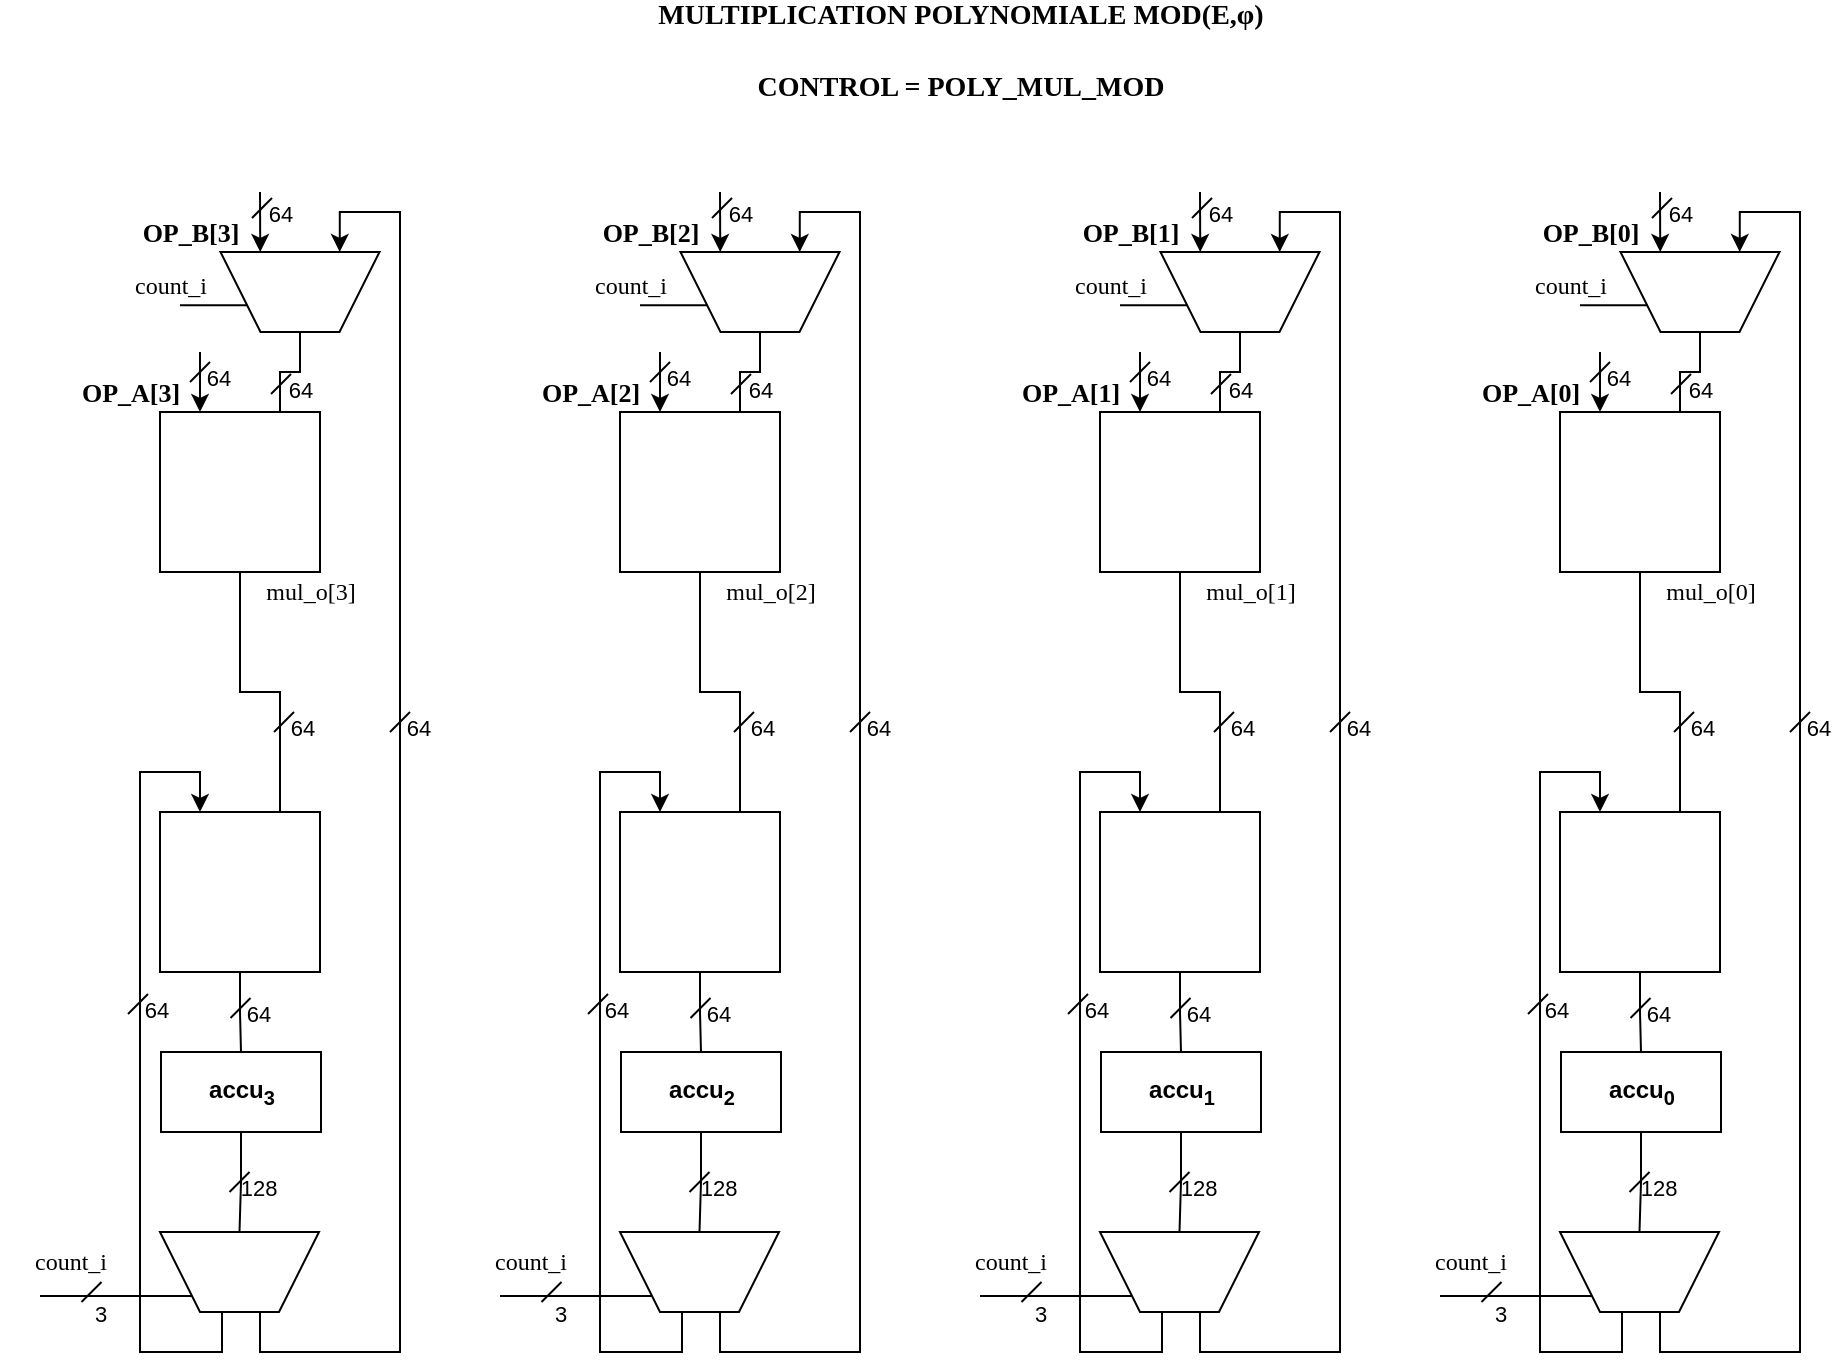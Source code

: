<mxfile version="14.4.9" type="device"><diagram id="9j_qlItUGSE0nHKVyaKe" name="Page-1"><mxGraphModel dx="1422" dy="791" grid="1" gridSize="10" guides="1" tooltips="1" connect="1" arrows="1" fold="1" page="1" pageScale="1" pageWidth="1654" pageHeight="2336" math="0" shadow="0"><root><mxCell id="0"/><mxCell id="1" parent="0"/><mxCell id="uIa2Pcxz0M4N0y1SrTGL-1" style="edgeStyle=orthogonalEdgeStyle;rounded=0;orthogonalLoop=1;jettySize=auto;html=1;exitX=0.5;exitY=1;exitDx=0;exitDy=0;entryX=0.75;entryY=0;entryDx=0;entryDy=0;endArrow=none;endFill=0;startArrow=none;startFill=0;" edge="1" parent="1" source="uIa2Pcxz0M4N0y1SrTGL-3" target="uIa2Pcxz0M4N0y1SrTGL-9"><mxGeometry relative="1" as="geometry"/></mxCell><mxCell id="uIa2Pcxz0M4N0y1SrTGL-2" style="edgeStyle=orthogonalEdgeStyle;rounded=0;orthogonalLoop=1;jettySize=auto;html=1;exitX=0.25;exitY=0;exitDx=0;exitDy=0;endArrow=none;endFill=0;startArrow=classic;startFill=1;" edge="1" parent="1" source="uIa2Pcxz0M4N0y1SrTGL-3"><mxGeometry relative="1" as="geometry"><mxPoint x="630" y="460" as="targetPoint"/></mxGeometry></mxCell><mxCell id="uIa2Pcxz0M4N0y1SrTGL-3" value="" style="rounded=0;whiteSpace=wrap;html=1;" vertex="1" parent="1"><mxGeometry x="610" y="490" width="80" height="80" as="geometry"/></mxCell><mxCell id="uIa2Pcxz0M4N0y1SrTGL-4" value="&lt;font style=&quot;font-size: 13px&quot;&gt;&lt;b&gt;&lt;font style=&quot;font-size: 13px&quot; face=&quot;Lucida Console&quot;&gt;OP_B[3]&lt;/font&gt;&lt;/b&gt;&lt;/font&gt;" style="text;html=1;align=center;verticalAlign=middle;resizable=0;points=[];autosize=1;" vertex="1" parent="1"><mxGeometry x="590" y="390" width="70" height="20" as="geometry"/></mxCell><mxCell id="uIa2Pcxz0M4N0y1SrTGL-5" value="&lt;font style=&quot;font-size: 13px&quot;&gt;&lt;b&gt;&lt;font style=&quot;font-size: 13px&quot; face=&quot;Lucida Console&quot;&gt;OP_A[3]&lt;/font&gt;&lt;/b&gt;&lt;/font&gt;" style="text;html=1;align=center;verticalAlign=middle;resizable=0;points=[];autosize=1;" vertex="1" parent="1"><mxGeometry x="560" y="470" width="70" height="20" as="geometry"/></mxCell><mxCell id="uIa2Pcxz0M4N0y1SrTGL-6" value="&lt;font face=&quot;Lucida Console&quot;&gt;mul_o[3]&lt;/font&gt;" style="text;html=1;align=center;verticalAlign=middle;resizable=0;points=[];autosize=1;" vertex="1" parent="1"><mxGeometry x="649.75" y="570" width="70" height="20" as="geometry"/></mxCell><mxCell id="uIa2Pcxz0M4N0y1SrTGL-7" value="" style="shape=image;html=1;verticalAlign=top;verticalLabelPosition=bottom;labelBackgroundColor=#ffffff;imageAspect=0;aspect=fixed;image=https://cdn2.iconfinder.com/data/icons/font-awesome/1792/asterisk-128.png;strokeColor=#000000;" vertex="1" parent="1"><mxGeometry x="630" y="510" width="40" height="40" as="geometry"/></mxCell><mxCell id="uIa2Pcxz0M4N0y1SrTGL-8" style="edgeStyle=orthogonalEdgeStyle;rounded=0;orthogonalLoop=1;jettySize=auto;html=1;exitX=0.5;exitY=1;exitDx=0;exitDy=0;entryX=0.5;entryY=0;entryDx=0;entryDy=0;endArrow=none;endFill=0;" edge="1" parent="1" source="uIa2Pcxz0M4N0y1SrTGL-9" target="uIa2Pcxz0M4N0y1SrTGL-17"><mxGeometry relative="1" as="geometry"/></mxCell><mxCell id="uIa2Pcxz0M4N0y1SrTGL-9" value="" style="rounded=0;whiteSpace=wrap;html=1;" vertex="1" parent="1"><mxGeometry x="610" y="690" width="80" height="80" as="geometry"/></mxCell><mxCell id="uIa2Pcxz0M4N0y1SrTGL-10" value="" style="shape=image;html=1;verticalAlign=top;verticalLabelPosition=bottom;labelBackgroundColor=#ffffff;imageAspect=0;aspect=fixed;image=https://cdn4.iconfinder.com/data/icons/wirecons-free-vector-icons/32/add-128.png;strokeColor=#000000;" vertex="1" parent="1"><mxGeometry x="630.5" y="710" width="40" height="40" as="geometry"/></mxCell><mxCell id="uIa2Pcxz0M4N0y1SrTGL-11" style="edgeStyle=orthogonalEdgeStyle;rounded=0;orthogonalLoop=1;jettySize=auto;html=1;exitX=0.5;exitY=1;exitDx=0;exitDy=0;entryX=0.75;entryY=0;entryDx=0;entryDy=0;endArrow=none;endFill=0;startArrow=none;startFill=0;" edge="1" parent="1" source="uIa2Pcxz0M4N0y1SrTGL-15" target="uIa2Pcxz0M4N0y1SrTGL-3"><mxGeometry relative="1" as="geometry"/></mxCell><mxCell id="uIa2Pcxz0M4N0y1SrTGL-12" style="edgeStyle=orthogonalEdgeStyle;rounded=0;orthogonalLoop=1;jettySize=auto;html=1;exitX=0.25;exitY=0;exitDx=0;exitDy=0;endArrow=none;endFill=0;startArrow=classic;startFill=1;" edge="1" parent="1" source="uIa2Pcxz0M4N0y1SrTGL-15"><mxGeometry relative="1" as="geometry"><mxPoint x="660" y="380" as="targetPoint"/></mxGeometry></mxCell><mxCell id="uIa2Pcxz0M4N0y1SrTGL-13" style="edgeStyle=orthogonalEdgeStyle;rounded=0;orthogonalLoop=1;jettySize=auto;html=1;exitX=0.75;exitY=0;exitDx=0;exitDy=0;entryX=0.629;entryY=0;entryDx=0;entryDy=0;entryPerimeter=0;startArrow=classic;startFill=1;endArrow=none;endFill=0;" edge="1" parent="1" source="uIa2Pcxz0M4N0y1SrTGL-15" target="uIa2Pcxz0M4N0y1SrTGL-20"><mxGeometry relative="1" as="geometry"><Array as="points"><mxPoint x="700" y="390"/><mxPoint x="730" y="390"/><mxPoint x="730" y="960"/><mxPoint x="660" y="960"/></Array></mxGeometry></mxCell><mxCell id="uIa2Pcxz0M4N0y1SrTGL-14" style="edgeStyle=orthogonalEdgeStyle;rounded=0;orthogonalLoop=1;jettySize=auto;html=1;exitX=0;exitY=0.75;exitDx=0;exitDy=0;endArrow=none;endFill=0;" edge="1" parent="1" source="uIa2Pcxz0M4N0y1SrTGL-15"><mxGeometry relative="1" as="geometry"><mxPoint x="620" y="437" as="targetPoint"/></mxGeometry></mxCell><mxCell id="uIa2Pcxz0M4N0y1SrTGL-15" value="" style="shape=trapezoid;perimeter=trapezoidPerimeter;whiteSpace=wrap;html=1;fixedSize=1;flipV=1;flipH=0;" vertex="1" parent="1"><mxGeometry x="640.25" y="410" width="79.5" height="40" as="geometry"/></mxCell><mxCell id="uIa2Pcxz0M4N0y1SrTGL-16" style="edgeStyle=orthogonalEdgeStyle;rounded=0;orthogonalLoop=1;jettySize=auto;html=1;exitX=0.5;exitY=1;exitDx=0;exitDy=0;entryX=0.5;entryY=0;entryDx=0;entryDy=0;endArrow=none;endFill=0;" edge="1" parent="1" source="uIa2Pcxz0M4N0y1SrTGL-17" target="uIa2Pcxz0M4N0y1SrTGL-20"><mxGeometry relative="1" as="geometry"/></mxCell><mxCell id="uIa2Pcxz0M4N0y1SrTGL-17" value="&lt;b&gt;accu&lt;sub&gt;3&lt;/sub&gt;&lt;/b&gt;" style="rounded=0;whiteSpace=wrap;html=1;" vertex="1" parent="1"><mxGeometry x="610.5" y="810" width="80" height="40" as="geometry"/></mxCell><mxCell id="uIa2Pcxz0M4N0y1SrTGL-18" style="edgeStyle=orthogonalEdgeStyle;rounded=0;orthogonalLoop=1;jettySize=auto;html=1;exitX=0.39;exitY=0;exitDx=0;exitDy=0;entryX=0.25;entryY=0;entryDx=0;entryDy=0;exitPerimeter=0;" edge="1" parent="1" source="uIa2Pcxz0M4N0y1SrTGL-20" target="uIa2Pcxz0M4N0y1SrTGL-9"><mxGeometry relative="1" as="geometry"><Array as="points"><mxPoint x="641" y="960"/><mxPoint x="600" y="960"/><mxPoint x="600" y="670"/><mxPoint x="630" y="670"/></Array></mxGeometry></mxCell><mxCell id="uIa2Pcxz0M4N0y1SrTGL-19" style="edgeStyle=orthogonalEdgeStyle;rounded=0;orthogonalLoop=1;jettySize=auto;html=1;exitX=0;exitY=1;exitDx=0;exitDy=0;endArrow=none;endFill=0;" edge="1" parent="1" source="uIa2Pcxz0M4N0y1SrTGL-20"><mxGeometry relative="1" as="geometry"><mxPoint x="550" y="932" as="targetPoint"/></mxGeometry></mxCell><mxCell id="uIa2Pcxz0M4N0y1SrTGL-20" value="" style="shape=trapezoid;perimeter=trapezoidPerimeter;whiteSpace=wrap;html=1;fixedSize=1;flipV=1;flipH=0;" vertex="1" parent="1"><mxGeometry x="610" y="900" width="79.5" height="40" as="geometry"/></mxCell><mxCell id="uIa2Pcxz0M4N0y1SrTGL-21" value="&lt;font face=&quot;Lucida Console&quot;&gt;count_i&lt;/font&gt;" style="text;html=1;align=center;verticalAlign=middle;resizable=0;points=[];autosize=1;" vertex="1" parent="1"><mxGeometry x="579.75" y="417" width="70" height="20" as="geometry"/></mxCell><mxCell id="uIa2Pcxz0M4N0y1SrTGL-22" value="&lt;font face=&quot;Lucida Console&quot;&gt;count_i&lt;/font&gt;" style="text;html=1;align=center;verticalAlign=middle;resizable=0;points=[];autosize=1;" vertex="1" parent="1"><mxGeometry x="530" y="905" width="70" height="20" as="geometry"/></mxCell><mxCell id="uIa2Pcxz0M4N0y1SrTGL-23" value="&lt;div&gt;64&lt;/div&gt;" style="endArrow=none;html=1;labelBackgroundColor=none;labelPosition=center;verticalLabelPosition=bottom;align=center;verticalAlign=bottom;" edge="1" parent="1"><mxGeometry x="-0.3" y="-15" width="50" height="50" relative="1" as="geometry"><mxPoint x="656" y="393" as="sourcePoint"/><mxPoint x="666" y="383" as="targetPoint"/><mxPoint as="offset"/></mxGeometry></mxCell><mxCell id="uIa2Pcxz0M4N0y1SrTGL-24" value="&lt;div&gt;64&lt;/div&gt;" style="endArrow=none;html=1;labelBackgroundColor=none;labelPosition=center;verticalLabelPosition=bottom;align=center;verticalAlign=bottom;" edge="1" parent="1"><mxGeometry x="-0.3" y="-15" width="50" height="50" relative="1" as="geometry"><mxPoint x="625" y="475" as="sourcePoint"/><mxPoint x="635" y="465" as="targetPoint"/><mxPoint as="offset"/></mxGeometry></mxCell><mxCell id="uIa2Pcxz0M4N0y1SrTGL-25" value="64" style="endArrow=none;html=1;labelBackgroundColor=none;labelPosition=center;verticalLabelPosition=bottom;align=center;verticalAlign=bottom;" edge="1" parent="1"><mxGeometry x="-0.3" y="-15" width="50" height="50" relative="1" as="geometry"><mxPoint x="667" y="650" as="sourcePoint"/><mxPoint x="677" y="640" as="targetPoint"/><mxPoint as="offset"/></mxGeometry></mxCell><mxCell id="uIa2Pcxz0M4N0y1SrTGL-26" value="64" style="endArrow=none;html=1;labelBackgroundColor=none;labelPosition=center;verticalLabelPosition=bottom;align=center;verticalAlign=bottom;" edge="1" parent="1"><mxGeometry x="-0.3" y="-15" width="50" height="50" relative="1" as="geometry"><mxPoint x="594" y="791" as="sourcePoint"/><mxPoint x="604" y="781" as="targetPoint"/><mxPoint as="offset"/></mxGeometry></mxCell><mxCell id="uIa2Pcxz0M4N0y1SrTGL-27" value="64" style="endArrow=none;html=1;labelBackgroundColor=none;labelPosition=center;verticalLabelPosition=bottom;align=center;verticalAlign=bottom;" edge="1" parent="1"><mxGeometry x="-0.3" y="-15" width="50" height="50" relative="1" as="geometry"><mxPoint x="645.25" y="793" as="sourcePoint"/><mxPoint x="655.25" y="783" as="targetPoint"/><mxPoint as="offset"/></mxGeometry></mxCell><mxCell id="uIa2Pcxz0M4N0y1SrTGL-28" value="64" style="endArrow=none;html=1;labelBackgroundColor=none;labelPosition=center;verticalLabelPosition=bottom;align=center;verticalAlign=bottom;" edge="1" parent="1"><mxGeometry x="-0.3" y="-15" width="50" height="50" relative="1" as="geometry"><mxPoint x="725" y="650" as="sourcePoint"/><mxPoint x="735" y="640" as="targetPoint"/><mxPoint as="offset"/></mxGeometry></mxCell><mxCell id="uIa2Pcxz0M4N0y1SrTGL-29" value="64" style="endArrow=none;html=1;labelBackgroundColor=none;labelPosition=center;verticalLabelPosition=bottom;align=center;verticalAlign=bottom;" edge="1" parent="1"><mxGeometry x="-0.3" y="-15" width="50" height="50" relative="1" as="geometry"><mxPoint x="665.5" y="481" as="sourcePoint"/><mxPoint x="675.5" y="471" as="targetPoint"/><mxPoint as="offset"/></mxGeometry></mxCell><mxCell id="uIa2Pcxz0M4N0y1SrTGL-30" value="128" style="endArrow=none;html=1;labelBackgroundColor=none;labelPosition=center;verticalLabelPosition=bottom;align=center;verticalAlign=bottom;" edge="1" parent="1"><mxGeometry x="-0.3" y="-15" width="50" height="50" relative="1" as="geometry"><mxPoint x="644.75" y="880" as="sourcePoint"/><mxPoint x="654.75" y="870" as="targetPoint"/><mxPoint as="offset"/></mxGeometry></mxCell><mxCell id="uIa2Pcxz0M4N0y1SrTGL-31" value="3" style="endArrow=none;html=1;labelBackgroundColor=none;labelPosition=center;verticalLabelPosition=bottom;align=center;verticalAlign=bottom;" edge="1" parent="1"><mxGeometry x="-1" y="-18" width="50" height="50" relative="1" as="geometry"><mxPoint x="570.75" y="935" as="sourcePoint"/><mxPoint x="580.75" y="925" as="targetPoint"/><mxPoint x="-3" y="2" as="offset"/></mxGeometry></mxCell><mxCell id="uIa2Pcxz0M4N0y1SrTGL-32" style="edgeStyle=orthogonalEdgeStyle;rounded=0;orthogonalLoop=1;jettySize=auto;html=1;exitX=0.5;exitY=1;exitDx=0;exitDy=0;entryX=0.75;entryY=0;entryDx=0;entryDy=0;endArrow=none;endFill=0;startArrow=none;startFill=0;" edge="1" parent="1" source="uIa2Pcxz0M4N0y1SrTGL-34" target="uIa2Pcxz0M4N0y1SrTGL-40"><mxGeometry relative="1" as="geometry"/></mxCell><mxCell id="uIa2Pcxz0M4N0y1SrTGL-33" style="edgeStyle=orthogonalEdgeStyle;rounded=0;orthogonalLoop=1;jettySize=auto;html=1;exitX=0.25;exitY=0;exitDx=0;exitDy=0;endArrow=none;endFill=0;startArrow=classic;startFill=1;" edge="1" parent="1" source="uIa2Pcxz0M4N0y1SrTGL-34"><mxGeometry relative="1" as="geometry"><mxPoint x="860" y="460" as="targetPoint"/></mxGeometry></mxCell><mxCell id="uIa2Pcxz0M4N0y1SrTGL-34" value="" style="rounded=0;whiteSpace=wrap;html=1;" vertex="1" parent="1"><mxGeometry x="840" y="490" width="80" height="80" as="geometry"/></mxCell><mxCell id="uIa2Pcxz0M4N0y1SrTGL-35" value="&lt;font style=&quot;font-size: 13px&quot;&gt;&lt;b&gt;&lt;font style=&quot;font-size: 13px&quot; face=&quot;Lucida Console&quot;&gt;OP_B[2]&lt;/font&gt;&lt;/b&gt;&lt;/font&gt;" style="text;html=1;align=center;verticalAlign=middle;resizable=0;points=[];autosize=1;" vertex="1" parent="1"><mxGeometry x="820" y="390" width="70" height="20" as="geometry"/></mxCell><mxCell id="uIa2Pcxz0M4N0y1SrTGL-36" value="&lt;font style=&quot;font-size: 13px&quot;&gt;&lt;b&gt;&lt;font style=&quot;font-size: 13px&quot; face=&quot;Lucida Console&quot;&gt;OP_A[2]&lt;/font&gt;&lt;/b&gt;&lt;/font&gt;" style="text;html=1;align=center;verticalAlign=middle;resizable=0;points=[];autosize=1;" vertex="1" parent="1"><mxGeometry x="790" y="470" width="70" height="20" as="geometry"/></mxCell><mxCell id="uIa2Pcxz0M4N0y1SrTGL-37" value="&lt;font face=&quot;Lucida Console&quot;&gt;mul_o[2]&lt;/font&gt;" style="text;html=1;align=center;verticalAlign=middle;resizable=0;points=[];autosize=1;" vertex="1" parent="1"><mxGeometry x="879.75" y="570" width="70" height="20" as="geometry"/></mxCell><mxCell id="uIa2Pcxz0M4N0y1SrTGL-38" value="" style="shape=image;html=1;verticalAlign=top;verticalLabelPosition=bottom;labelBackgroundColor=#ffffff;imageAspect=0;aspect=fixed;image=https://cdn2.iconfinder.com/data/icons/font-awesome/1792/asterisk-128.png;strokeColor=#000000;" vertex="1" parent="1"><mxGeometry x="860" y="510" width="40" height="40" as="geometry"/></mxCell><mxCell id="uIa2Pcxz0M4N0y1SrTGL-39" style="edgeStyle=orthogonalEdgeStyle;rounded=0;orthogonalLoop=1;jettySize=auto;html=1;exitX=0.5;exitY=1;exitDx=0;exitDy=0;entryX=0.5;entryY=0;entryDx=0;entryDy=0;endArrow=none;endFill=0;" edge="1" parent="1" source="uIa2Pcxz0M4N0y1SrTGL-40" target="uIa2Pcxz0M4N0y1SrTGL-48"><mxGeometry relative="1" as="geometry"/></mxCell><mxCell id="uIa2Pcxz0M4N0y1SrTGL-40" value="" style="rounded=0;whiteSpace=wrap;html=1;" vertex="1" parent="1"><mxGeometry x="840" y="690" width="80" height="80" as="geometry"/></mxCell><mxCell id="uIa2Pcxz0M4N0y1SrTGL-41" value="" style="shape=image;html=1;verticalAlign=top;verticalLabelPosition=bottom;labelBackgroundColor=#ffffff;imageAspect=0;aspect=fixed;image=https://cdn4.iconfinder.com/data/icons/wirecons-free-vector-icons/32/add-128.png;strokeColor=#000000;" vertex="1" parent="1"><mxGeometry x="860.5" y="710" width="40" height="40" as="geometry"/></mxCell><mxCell id="uIa2Pcxz0M4N0y1SrTGL-42" style="edgeStyle=orthogonalEdgeStyle;rounded=0;orthogonalLoop=1;jettySize=auto;html=1;exitX=0.5;exitY=1;exitDx=0;exitDy=0;entryX=0.75;entryY=0;entryDx=0;entryDy=0;endArrow=none;endFill=0;startArrow=none;startFill=0;" edge="1" parent="1" source="uIa2Pcxz0M4N0y1SrTGL-46" target="uIa2Pcxz0M4N0y1SrTGL-34"><mxGeometry relative="1" as="geometry"/></mxCell><mxCell id="uIa2Pcxz0M4N0y1SrTGL-43" style="edgeStyle=orthogonalEdgeStyle;rounded=0;orthogonalLoop=1;jettySize=auto;html=1;exitX=0.25;exitY=0;exitDx=0;exitDy=0;endArrow=none;endFill=0;startArrow=classic;startFill=1;" edge="1" parent="1" source="uIa2Pcxz0M4N0y1SrTGL-46"><mxGeometry relative="1" as="geometry"><mxPoint x="890" y="380" as="targetPoint"/></mxGeometry></mxCell><mxCell id="uIa2Pcxz0M4N0y1SrTGL-44" style="edgeStyle=orthogonalEdgeStyle;rounded=0;orthogonalLoop=1;jettySize=auto;html=1;exitX=0.75;exitY=0;exitDx=0;exitDy=0;entryX=0.629;entryY=0;entryDx=0;entryDy=0;entryPerimeter=0;startArrow=classic;startFill=1;endArrow=none;endFill=0;" edge="1" parent="1" source="uIa2Pcxz0M4N0y1SrTGL-46" target="uIa2Pcxz0M4N0y1SrTGL-51"><mxGeometry relative="1" as="geometry"><Array as="points"><mxPoint x="930" y="390"/><mxPoint x="960" y="390"/><mxPoint x="960" y="960"/><mxPoint x="890" y="960"/></Array></mxGeometry></mxCell><mxCell id="uIa2Pcxz0M4N0y1SrTGL-45" style="edgeStyle=orthogonalEdgeStyle;rounded=0;orthogonalLoop=1;jettySize=auto;html=1;exitX=0;exitY=0.75;exitDx=0;exitDy=0;endArrow=none;endFill=0;" edge="1" parent="1" source="uIa2Pcxz0M4N0y1SrTGL-46"><mxGeometry relative="1" as="geometry"><mxPoint x="850" y="437" as="targetPoint"/></mxGeometry></mxCell><mxCell id="uIa2Pcxz0M4N0y1SrTGL-46" value="" style="shape=trapezoid;perimeter=trapezoidPerimeter;whiteSpace=wrap;html=1;fixedSize=1;flipV=1;flipH=0;" vertex="1" parent="1"><mxGeometry x="870.25" y="410" width="79.5" height="40" as="geometry"/></mxCell><mxCell id="uIa2Pcxz0M4N0y1SrTGL-47" style="edgeStyle=orthogonalEdgeStyle;rounded=0;orthogonalLoop=1;jettySize=auto;html=1;exitX=0.5;exitY=1;exitDx=0;exitDy=0;entryX=0.5;entryY=0;entryDx=0;entryDy=0;endArrow=none;endFill=0;" edge="1" parent="1" source="uIa2Pcxz0M4N0y1SrTGL-48" target="uIa2Pcxz0M4N0y1SrTGL-51"><mxGeometry relative="1" as="geometry"/></mxCell><mxCell id="uIa2Pcxz0M4N0y1SrTGL-48" value="&lt;b&gt;accu&lt;sub&gt;2&lt;/sub&gt;&lt;/b&gt;" style="rounded=0;whiteSpace=wrap;html=1;" vertex="1" parent="1"><mxGeometry x="840.5" y="810" width="80" height="40" as="geometry"/></mxCell><mxCell id="uIa2Pcxz0M4N0y1SrTGL-49" style="edgeStyle=orthogonalEdgeStyle;rounded=0;orthogonalLoop=1;jettySize=auto;html=1;exitX=0.39;exitY=0;exitDx=0;exitDy=0;entryX=0.25;entryY=0;entryDx=0;entryDy=0;exitPerimeter=0;" edge="1" parent="1" source="uIa2Pcxz0M4N0y1SrTGL-51" target="uIa2Pcxz0M4N0y1SrTGL-40"><mxGeometry relative="1" as="geometry"><Array as="points"><mxPoint x="871" y="960"/><mxPoint x="830" y="960"/><mxPoint x="830" y="670"/><mxPoint x="860" y="670"/></Array></mxGeometry></mxCell><mxCell id="uIa2Pcxz0M4N0y1SrTGL-50" style="edgeStyle=orthogonalEdgeStyle;rounded=0;orthogonalLoop=1;jettySize=auto;html=1;exitX=0;exitY=1;exitDx=0;exitDy=0;endArrow=none;endFill=0;" edge="1" parent="1" source="uIa2Pcxz0M4N0y1SrTGL-51"><mxGeometry relative="1" as="geometry"><mxPoint x="780" y="932" as="targetPoint"/></mxGeometry></mxCell><mxCell id="uIa2Pcxz0M4N0y1SrTGL-51" value="" style="shape=trapezoid;perimeter=trapezoidPerimeter;whiteSpace=wrap;html=1;fixedSize=1;flipV=1;flipH=0;" vertex="1" parent="1"><mxGeometry x="840" y="900" width="79.5" height="40" as="geometry"/></mxCell><mxCell id="uIa2Pcxz0M4N0y1SrTGL-52" value="&lt;font face=&quot;Lucida Console&quot;&gt;count_i&lt;/font&gt;" style="text;html=1;align=center;verticalAlign=middle;resizable=0;points=[];autosize=1;" vertex="1" parent="1"><mxGeometry x="809.75" y="417" width="70" height="20" as="geometry"/></mxCell><mxCell id="uIa2Pcxz0M4N0y1SrTGL-53" value="&lt;font face=&quot;Lucida Console&quot;&gt;count_i&lt;/font&gt;" style="text;html=1;align=center;verticalAlign=middle;resizable=0;points=[];autosize=1;" vertex="1" parent="1"><mxGeometry x="760" y="905" width="70" height="20" as="geometry"/></mxCell><mxCell id="uIa2Pcxz0M4N0y1SrTGL-54" value="&lt;div&gt;64&lt;/div&gt;" style="endArrow=none;html=1;labelBackgroundColor=none;labelPosition=center;verticalLabelPosition=bottom;align=center;verticalAlign=bottom;" edge="1" parent="1"><mxGeometry x="-0.3" y="-15" width="50" height="50" relative="1" as="geometry"><mxPoint x="886" y="393" as="sourcePoint"/><mxPoint x="896" y="383" as="targetPoint"/><mxPoint as="offset"/></mxGeometry></mxCell><mxCell id="uIa2Pcxz0M4N0y1SrTGL-55" value="&lt;div&gt;64&lt;/div&gt;" style="endArrow=none;html=1;labelBackgroundColor=none;labelPosition=center;verticalLabelPosition=bottom;align=center;verticalAlign=bottom;" edge="1" parent="1"><mxGeometry x="-0.3" y="-15" width="50" height="50" relative="1" as="geometry"><mxPoint x="855" y="475" as="sourcePoint"/><mxPoint x="865" y="465" as="targetPoint"/><mxPoint as="offset"/></mxGeometry></mxCell><mxCell id="uIa2Pcxz0M4N0y1SrTGL-56" value="64" style="endArrow=none;html=1;labelBackgroundColor=none;labelPosition=center;verticalLabelPosition=bottom;align=center;verticalAlign=bottom;" edge="1" parent="1"><mxGeometry x="-0.3" y="-15" width="50" height="50" relative="1" as="geometry"><mxPoint x="897" y="650" as="sourcePoint"/><mxPoint x="907" y="640" as="targetPoint"/><mxPoint as="offset"/></mxGeometry></mxCell><mxCell id="uIa2Pcxz0M4N0y1SrTGL-57" value="64" style="endArrow=none;html=1;labelBackgroundColor=none;labelPosition=center;verticalLabelPosition=bottom;align=center;verticalAlign=bottom;" edge="1" parent="1"><mxGeometry x="-0.3" y="-15" width="50" height="50" relative="1" as="geometry"><mxPoint x="824" y="791" as="sourcePoint"/><mxPoint x="834" y="781" as="targetPoint"/><mxPoint as="offset"/></mxGeometry></mxCell><mxCell id="uIa2Pcxz0M4N0y1SrTGL-58" value="64" style="endArrow=none;html=1;labelBackgroundColor=none;labelPosition=center;verticalLabelPosition=bottom;align=center;verticalAlign=bottom;" edge="1" parent="1"><mxGeometry x="-0.3" y="-15" width="50" height="50" relative="1" as="geometry"><mxPoint x="875.25" y="793" as="sourcePoint"/><mxPoint x="885.25" y="783" as="targetPoint"/><mxPoint as="offset"/></mxGeometry></mxCell><mxCell id="uIa2Pcxz0M4N0y1SrTGL-59" value="64" style="endArrow=none;html=1;labelBackgroundColor=none;labelPosition=center;verticalLabelPosition=bottom;align=center;verticalAlign=bottom;" edge="1" parent="1"><mxGeometry x="-0.3" y="-15" width="50" height="50" relative="1" as="geometry"><mxPoint x="955" y="650" as="sourcePoint"/><mxPoint x="965" y="640" as="targetPoint"/><mxPoint as="offset"/></mxGeometry></mxCell><mxCell id="uIa2Pcxz0M4N0y1SrTGL-60" value="64" style="endArrow=none;html=1;labelBackgroundColor=none;labelPosition=center;verticalLabelPosition=bottom;align=center;verticalAlign=bottom;" edge="1" parent="1"><mxGeometry x="-0.3" y="-15" width="50" height="50" relative="1" as="geometry"><mxPoint x="895.5" y="481" as="sourcePoint"/><mxPoint x="905.5" y="471" as="targetPoint"/><mxPoint as="offset"/></mxGeometry></mxCell><mxCell id="uIa2Pcxz0M4N0y1SrTGL-61" value="128" style="endArrow=none;html=1;labelBackgroundColor=none;labelPosition=center;verticalLabelPosition=bottom;align=center;verticalAlign=bottom;" edge="1" parent="1"><mxGeometry x="-0.3" y="-15" width="50" height="50" relative="1" as="geometry"><mxPoint x="874.75" y="880" as="sourcePoint"/><mxPoint x="884.75" y="870" as="targetPoint"/><mxPoint as="offset"/></mxGeometry></mxCell><mxCell id="uIa2Pcxz0M4N0y1SrTGL-62" value="3" style="endArrow=none;html=1;labelBackgroundColor=none;labelPosition=center;verticalLabelPosition=bottom;align=center;verticalAlign=bottom;" edge="1" parent="1"><mxGeometry x="-1" y="-18" width="50" height="50" relative="1" as="geometry"><mxPoint x="800.75" y="935" as="sourcePoint"/><mxPoint x="810.75" y="925" as="targetPoint"/><mxPoint x="-3" y="2" as="offset"/></mxGeometry></mxCell><mxCell id="uIa2Pcxz0M4N0y1SrTGL-63" style="edgeStyle=orthogonalEdgeStyle;rounded=0;orthogonalLoop=1;jettySize=auto;html=1;exitX=0.5;exitY=1;exitDx=0;exitDy=0;entryX=0.75;entryY=0;entryDx=0;entryDy=0;endArrow=none;endFill=0;startArrow=none;startFill=0;" edge="1" parent="1" source="uIa2Pcxz0M4N0y1SrTGL-65" target="uIa2Pcxz0M4N0y1SrTGL-71"><mxGeometry relative="1" as="geometry"/></mxCell><mxCell id="uIa2Pcxz0M4N0y1SrTGL-64" style="edgeStyle=orthogonalEdgeStyle;rounded=0;orthogonalLoop=1;jettySize=auto;html=1;exitX=0.25;exitY=0;exitDx=0;exitDy=0;endArrow=none;endFill=0;startArrow=classic;startFill=1;" edge="1" parent="1" source="uIa2Pcxz0M4N0y1SrTGL-65"><mxGeometry relative="1" as="geometry"><mxPoint x="1100" y="460" as="targetPoint"/></mxGeometry></mxCell><mxCell id="uIa2Pcxz0M4N0y1SrTGL-65" value="" style="rounded=0;whiteSpace=wrap;html=1;" vertex="1" parent="1"><mxGeometry x="1080" y="490" width="80" height="80" as="geometry"/></mxCell><mxCell id="uIa2Pcxz0M4N0y1SrTGL-66" value="&lt;font style=&quot;font-size: 13px&quot;&gt;&lt;b&gt;&lt;font style=&quot;font-size: 13px&quot; face=&quot;Lucida Console&quot;&gt;OP_B[1]&lt;/font&gt;&lt;/b&gt;&lt;/font&gt;" style="text;html=1;align=center;verticalAlign=middle;resizable=0;points=[];autosize=1;" vertex="1" parent="1"><mxGeometry x="1060" y="390" width="70" height="20" as="geometry"/></mxCell><mxCell id="uIa2Pcxz0M4N0y1SrTGL-67" value="&lt;font style=&quot;font-size: 13px&quot;&gt;&lt;b&gt;&lt;font style=&quot;font-size: 13px&quot; face=&quot;Lucida Console&quot;&gt;OP_A[1]&lt;/font&gt;&lt;/b&gt;&lt;/font&gt;" style="text;html=1;align=center;verticalAlign=middle;resizable=0;points=[];autosize=1;" vertex="1" parent="1"><mxGeometry x="1030" y="470" width="70" height="20" as="geometry"/></mxCell><mxCell id="uIa2Pcxz0M4N0y1SrTGL-68" value="&lt;font face=&quot;Lucida Console&quot;&gt;mul_o[1]&lt;/font&gt;" style="text;html=1;align=center;verticalAlign=middle;resizable=0;points=[];autosize=1;" vertex="1" parent="1"><mxGeometry x="1119.75" y="570" width="70" height="20" as="geometry"/></mxCell><mxCell id="uIa2Pcxz0M4N0y1SrTGL-69" value="" style="shape=image;html=1;verticalAlign=top;verticalLabelPosition=bottom;labelBackgroundColor=#ffffff;imageAspect=0;aspect=fixed;image=https://cdn2.iconfinder.com/data/icons/font-awesome/1792/asterisk-128.png;strokeColor=#000000;" vertex="1" parent="1"><mxGeometry x="1100" y="510" width="40" height="40" as="geometry"/></mxCell><mxCell id="uIa2Pcxz0M4N0y1SrTGL-70" style="edgeStyle=orthogonalEdgeStyle;rounded=0;orthogonalLoop=1;jettySize=auto;html=1;exitX=0.5;exitY=1;exitDx=0;exitDy=0;entryX=0.5;entryY=0;entryDx=0;entryDy=0;endArrow=none;endFill=0;" edge="1" parent="1" source="uIa2Pcxz0M4N0y1SrTGL-71" target="uIa2Pcxz0M4N0y1SrTGL-79"><mxGeometry relative="1" as="geometry"/></mxCell><mxCell id="uIa2Pcxz0M4N0y1SrTGL-71" value="" style="rounded=0;whiteSpace=wrap;html=1;" vertex="1" parent="1"><mxGeometry x="1080" y="690" width="80" height="80" as="geometry"/></mxCell><mxCell id="uIa2Pcxz0M4N0y1SrTGL-72" value="" style="shape=image;html=1;verticalAlign=top;verticalLabelPosition=bottom;labelBackgroundColor=#ffffff;imageAspect=0;aspect=fixed;image=https://cdn4.iconfinder.com/data/icons/wirecons-free-vector-icons/32/add-128.png;strokeColor=#000000;" vertex="1" parent="1"><mxGeometry x="1100.5" y="710" width="40" height="40" as="geometry"/></mxCell><mxCell id="uIa2Pcxz0M4N0y1SrTGL-73" style="edgeStyle=orthogonalEdgeStyle;rounded=0;orthogonalLoop=1;jettySize=auto;html=1;exitX=0.5;exitY=1;exitDx=0;exitDy=0;entryX=0.75;entryY=0;entryDx=0;entryDy=0;endArrow=none;endFill=0;startArrow=none;startFill=0;" edge="1" parent="1" source="uIa2Pcxz0M4N0y1SrTGL-77" target="uIa2Pcxz0M4N0y1SrTGL-65"><mxGeometry relative="1" as="geometry"/></mxCell><mxCell id="uIa2Pcxz0M4N0y1SrTGL-74" style="edgeStyle=orthogonalEdgeStyle;rounded=0;orthogonalLoop=1;jettySize=auto;html=1;exitX=0.25;exitY=0;exitDx=0;exitDy=0;endArrow=none;endFill=0;startArrow=classic;startFill=1;" edge="1" parent="1" source="uIa2Pcxz0M4N0y1SrTGL-77"><mxGeometry relative="1" as="geometry"><mxPoint x="1130" y="380" as="targetPoint"/></mxGeometry></mxCell><mxCell id="uIa2Pcxz0M4N0y1SrTGL-75" style="edgeStyle=orthogonalEdgeStyle;rounded=0;orthogonalLoop=1;jettySize=auto;html=1;exitX=0.75;exitY=0;exitDx=0;exitDy=0;entryX=0.629;entryY=0;entryDx=0;entryDy=0;entryPerimeter=0;startArrow=classic;startFill=1;endArrow=none;endFill=0;" edge="1" parent="1" source="uIa2Pcxz0M4N0y1SrTGL-77" target="uIa2Pcxz0M4N0y1SrTGL-82"><mxGeometry relative="1" as="geometry"><Array as="points"><mxPoint x="1170" y="390"/><mxPoint x="1200" y="390"/><mxPoint x="1200" y="960"/><mxPoint x="1130" y="960"/></Array></mxGeometry></mxCell><mxCell id="uIa2Pcxz0M4N0y1SrTGL-76" style="edgeStyle=orthogonalEdgeStyle;rounded=0;orthogonalLoop=1;jettySize=auto;html=1;exitX=0;exitY=0.75;exitDx=0;exitDy=0;endArrow=none;endFill=0;" edge="1" parent="1" source="uIa2Pcxz0M4N0y1SrTGL-77"><mxGeometry relative="1" as="geometry"><mxPoint x="1090" y="437" as="targetPoint"/></mxGeometry></mxCell><mxCell id="uIa2Pcxz0M4N0y1SrTGL-77" value="" style="shape=trapezoid;perimeter=trapezoidPerimeter;whiteSpace=wrap;html=1;fixedSize=1;flipV=1;flipH=0;" vertex="1" parent="1"><mxGeometry x="1110.25" y="410" width="79.5" height="40" as="geometry"/></mxCell><mxCell id="uIa2Pcxz0M4N0y1SrTGL-78" style="edgeStyle=orthogonalEdgeStyle;rounded=0;orthogonalLoop=1;jettySize=auto;html=1;exitX=0.5;exitY=1;exitDx=0;exitDy=0;entryX=0.5;entryY=0;entryDx=0;entryDy=0;endArrow=none;endFill=0;" edge="1" parent="1" source="uIa2Pcxz0M4N0y1SrTGL-79" target="uIa2Pcxz0M4N0y1SrTGL-82"><mxGeometry relative="1" as="geometry"/></mxCell><mxCell id="uIa2Pcxz0M4N0y1SrTGL-79" value="&lt;b&gt;accu&lt;sub&gt;1&lt;/sub&gt;&lt;/b&gt;" style="rounded=0;whiteSpace=wrap;html=1;" vertex="1" parent="1"><mxGeometry x="1080.5" y="810" width="80" height="40" as="geometry"/></mxCell><mxCell id="uIa2Pcxz0M4N0y1SrTGL-80" style="edgeStyle=orthogonalEdgeStyle;rounded=0;orthogonalLoop=1;jettySize=auto;html=1;exitX=0.39;exitY=0;exitDx=0;exitDy=0;entryX=0.25;entryY=0;entryDx=0;entryDy=0;exitPerimeter=0;" edge="1" parent="1" source="uIa2Pcxz0M4N0y1SrTGL-82" target="uIa2Pcxz0M4N0y1SrTGL-71"><mxGeometry relative="1" as="geometry"><Array as="points"><mxPoint x="1111" y="960"/><mxPoint x="1070" y="960"/><mxPoint x="1070" y="670"/><mxPoint x="1100" y="670"/></Array></mxGeometry></mxCell><mxCell id="uIa2Pcxz0M4N0y1SrTGL-81" style="edgeStyle=orthogonalEdgeStyle;rounded=0;orthogonalLoop=1;jettySize=auto;html=1;exitX=0;exitY=1;exitDx=0;exitDy=0;endArrow=none;endFill=0;" edge="1" parent="1" source="uIa2Pcxz0M4N0y1SrTGL-82"><mxGeometry relative="1" as="geometry"><mxPoint x="1020" y="932" as="targetPoint"/></mxGeometry></mxCell><mxCell id="uIa2Pcxz0M4N0y1SrTGL-82" value="" style="shape=trapezoid;perimeter=trapezoidPerimeter;whiteSpace=wrap;html=1;fixedSize=1;flipV=1;flipH=0;" vertex="1" parent="1"><mxGeometry x="1080" y="900" width="79.5" height="40" as="geometry"/></mxCell><mxCell id="uIa2Pcxz0M4N0y1SrTGL-83" value="&lt;font face=&quot;Lucida Console&quot;&gt;count_i&lt;/font&gt;" style="text;html=1;align=center;verticalAlign=middle;resizable=0;points=[];autosize=1;" vertex="1" parent="1"><mxGeometry x="1049.75" y="417" width="70" height="20" as="geometry"/></mxCell><mxCell id="uIa2Pcxz0M4N0y1SrTGL-84" value="&lt;font face=&quot;Lucida Console&quot;&gt;count_i&lt;/font&gt;" style="text;html=1;align=center;verticalAlign=middle;resizable=0;points=[];autosize=1;" vertex="1" parent="1"><mxGeometry x="1000" y="905" width="70" height="20" as="geometry"/></mxCell><mxCell id="uIa2Pcxz0M4N0y1SrTGL-85" value="&lt;div&gt;64&lt;/div&gt;" style="endArrow=none;html=1;labelBackgroundColor=none;labelPosition=center;verticalLabelPosition=bottom;align=center;verticalAlign=bottom;" edge="1" parent="1"><mxGeometry x="-0.3" y="-15" width="50" height="50" relative="1" as="geometry"><mxPoint x="1126" y="393" as="sourcePoint"/><mxPoint x="1136" y="383" as="targetPoint"/><mxPoint as="offset"/></mxGeometry></mxCell><mxCell id="uIa2Pcxz0M4N0y1SrTGL-86" value="&lt;div&gt;64&lt;/div&gt;" style="endArrow=none;html=1;labelBackgroundColor=none;labelPosition=center;verticalLabelPosition=bottom;align=center;verticalAlign=bottom;" edge="1" parent="1"><mxGeometry x="-0.3" y="-15" width="50" height="50" relative="1" as="geometry"><mxPoint x="1095" y="475" as="sourcePoint"/><mxPoint x="1105" y="465" as="targetPoint"/><mxPoint as="offset"/></mxGeometry></mxCell><mxCell id="uIa2Pcxz0M4N0y1SrTGL-87" value="64" style="endArrow=none;html=1;labelBackgroundColor=none;labelPosition=center;verticalLabelPosition=bottom;align=center;verticalAlign=bottom;" edge="1" parent="1"><mxGeometry x="-0.3" y="-15" width="50" height="50" relative="1" as="geometry"><mxPoint x="1137" y="650" as="sourcePoint"/><mxPoint x="1147" y="640" as="targetPoint"/><mxPoint as="offset"/></mxGeometry></mxCell><mxCell id="uIa2Pcxz0M4N0y1SrTGL-88" value="64" style="endArrow=none;html=1;labelBackgroundColor=none;labelPosition=center;verticalLabelPosition=bottom;align=center;verticalAlign=bottom;" edge="1" parent="1"><mxGeometry x="-0.3" y="-15" width="50" height="50" relative="1" as="geometry"><mxPoint x="1064" y="791" as="sourcePoint"/><mxPoint x="1074" y="781" as="targetPoint"/><mxPoint as="offset"/></mxGeometry></mxCell><mxCell id="uIa2Pcxz0M4N0y1SrTGL-89" value="64" style="endArrow=none;html=1;labelBackgroundColor=none;labelPosition=center;verticalLabelPosition=bottom;align=center;verticalAlign=bottom;" edge="1" parent="1"><mxGeometry x="-0.3" y="-15" width="50" height="50" relative="1" as="geometry"><mxPoint x="1115.25" y="793" as="sourcePoint"/><mxPoint x="1125.25" y="783" as="targetPoint"/><mxPoint as="offset"/></mxGeometry></mxCell><mxCell id="uIa2Pcxz0M4N0y1SrTGL-90" value="64" style="endArrow=none;html=1;labelBackgroundColor=none;labelPosition=center;verticalLabelPosition=bottom;align=center;verticalAlign=bottom;" edge="1" parent="1"><mxGeometry x="-0.3" y="-15" width="50" height="50" relative="1" as="geometry"><mxPoint x="1195" y="650" as="sourcePoint"/><mxPoint x="1205" y="640" as="targetPoint"/><mxPoint as="offset"/></mxGeometry></mxCell><mxCell id="uIa2Pcxz0M4N0y1SrTGL-91" value="64" style="endArrow=none;html=1;labelBackgroundColor=none;labelPosition=center;verticalLabelPosition=bottom;align=center;verticalAlign=bottom;" edge="1" parent="1"><mxGeometry x="-0.3" y="-15" width="50" height="50" relative="1" as="geometry"><mxPoint x="1135.5" y="481" as="sourcePoint"/><mxPoint x="1145.5" y="471" as="targetPoint"/><mxPoint as="offset"/></mxGeometry></mxCell><mxCell id="uIa2Pcxz0M4N0y1SrTGL-92" value="128" style="endArrow=none;html=1;labelBackgroundColor=none;labelPosition=center;verticalLabelPosition=bottom;align=center;verticalAlign=bottom;" edge="1" parent="1"><mxGeometry x="-0.3" y="-15" width="50" height="50" relative="1" as="geometry"><mxPoint x="1114.75" y="880" as="sourcePoint"/><mxPoint x="1124.75" y="870" as="targetPoint"/><mxPoint as="offset"/></mxGeometry></mxCell><mxCell id="uIa2Pcxz0M4N0y1SrTGL-93" value="3" style="endArrow=none;html=1;labelBackgroundColor=none;labelPosition=center;verticalLabelPosition=bottom;align=center;verticalAlign=bottom;" edge="1" parent="1"><mxGeometry x="-1" y="-18" width="50" height="50" relative="1" as="geometry"><mxPoint x="1040.75" y="935" as="sourcePoint"/><mxPoint x="1050.75" y="925" as="targetPoint"/><mxPoint x="-3" y="2" as="offset"/></mxGeometry></mxCell><mxCell id="uIa2Pcxz0M4N0y1SrTGL-94" style="edgeStyle=orthogonalEdgeStyle;rounded=0;orthogonalLoop=1;jettySize=auto;html=1;exitX=0.5;exitY=1;exitDx=0;exitDy=0;entryX=0.75;entryY=0;entryDx=0;entryDy=0;endArrow=none;endFill=0;startArrow=none;startFill=0;" edge="1" parent="1" source="uIa2Pcxz0M4N0y1SrTGL-96" target="uIa2Pcxz0M4N0y1SrTGL-102"><mxGeometry relative="1" as="geometry"/></mxCell><mxCell id="uIa2Pcxz0M4N0y1SrTGL-95" style="edgeStyle=orthogonalEdgeStyle;rounded=0;orthogonalLoop=1;jettySize=auto;html=1;exitX=0.25;exitY=0;exitDx=0;exitDy=0;endArrow=none;endFill=0;startArrow=classic;startFill=1;" edge="1" parent="1" source="uIa2Pcxz0M4N0y1SrTGL-96"><mxGeometry relative="1" as="geometry"><mxPoint x="1330" y="460" as="targetPoint"/></mxGeometry></mxCell><mxCell id="uIa2Pcxz0M4N0y1SrTGL-96" value="" style="rounded=0;whiteSpace=wrap;html=1;" vertex="1" parent="1"><mxGeometry x="1310" y="490" width="80" height="80" as="geometry"/></mxCell><mxCell id="uIa2Pcxz0M4N0y1SrTGL-97" value="&lt;font style=&quot;font-size: 13px&quot;&gt;&lt;b&gt;&lt;font style=&quot;font-size: 13px&quot; face=&quot;Lucida Console&quot;&gt;OP_B[0]&lt;/font&gt;&lt;/b&gt;&lt;/font&gt;" style="text;html=1;align=center;verticalAlign=middle;resizable=0;points=[];autosize=1;" vertex="1" parent="1"><mxGeometry x="1290" y="390" width="70" height="20" as="geometry"/></mxCell><mxCell id="uIa2Pcxz0M4N0y1SrTGL-98" value="&lt;font style=&quot;font-size: 13px&quot;&gt;&lt;b&gt;&lt;font style=&quot;font-size: 13px&quot; face=&quot;Lucida Console&quot;&gt;OP_A[0]&lt;/font&gt;&lt;/b&gt;&lt;/font&gt;" style="text;html=1;align=center;verticalAlign=middle;resizable=0;points=[];autosize=1;" vertex="1" parent="1"><mxGeometry x="1260" y="470" width="70" height="20" as="geometry"/></mxCell><mxCell id="uIa2Pcxz0M4N0y1SrTGL-99" value="&lt;font face=&quot;Lucida Console&quot;&gt;mul_o[0]&lt;/font&gt;" style="text;html=1;align=center;verticalAlign=middle;resizable=0;points=[];autosize=1;" vertex="1" parent="1"><mxGeometry x="1349.75" y="570" width="70" height="20" as="geometry"/></mxCell><mxCell id="uIa2Pcxz0M4N0y1SrTGL-100" value="" style="shape=image;html=1;verticalAlign=top;verticalLabelPosition=bottom;labelBackgroundColor=#ffffff;imageAspect=0;aspect=fixed;image=https://cdn2.iconfinder.com/data/icons/font-awesome/1792/asterisk-128.png;strokeColor=#000000;" vertex="1" parent="1"><mxGeometry x="1330" y="510" width="40" height="40" as="geometry"/></mxCell><mxCell id="uIa2Pcxz0M4N0y1SrTGL-101" style="edgeStyle=orthogonalEdgeStyle;rounded=0;orthogonalLoop=1;jettySize=auto;html=1;exitX=0.5;exitY=1;exitDx=0;exitDy=0;entryX=0.5;entryY=0;entryDx=0;entryDy=0;endArrow=none;endFill=0;" edge="1" parent="1" source="uIa2Pcxz0M4N0y1SrTGL-102" target="uIa2Pcxz0M4N0y1SrTGL-110"><mxGeometry relative="1" as="geometry"/></mxCell><mxCell id="uIa2Pcxz0M4N0y1SrTGL-102" value="" style="rounded=0;whiteSpace=wrap;html=1;" vertex="1" parent="1"><mxGeometry x="1310" y="690" width="80" height="80" as="geometry"/></mxCell><mxCell id="uIa2Pcxz0M4N0y1SrTGL-103" value="" style="shape=image;html=1;verticalAlign=top;verticalLabelPosition=bottom;labelBackgroundColor=#ffffff;imageAspect=0;aspect=fixed;image=https://cdn4.iconfinder.com/data/icons/wirecons-free-vector-icons/32/add-128.png;strokeColor=#000000;" vertex="1" parent="1"><mxGeometry x="1330.5" y="710" width="40" height="40" as="geometry"/></mxCell><mxCell id="uIa2Pcxz0M4N0y1SrTGL-104" style="edgeStyle=orthogonalEdgeStyle;rounded=0;orthogonalLoop=1;jettySize=auto;html=1;exitX=0.5;exitY=1;exitDx=0;exitDy=0;entryX=0.75;entryY=0;entryDx=0;entryDy=0;endArrow=none;endFill=0;startArrow=none;startFill=0;" edge="1" parent="1" source="uIa2Pcxz0M4N0y1SrTGL-108" target="uIa2Pcxz0M4N0y1SrTGL-96"><mxGeometry relative="1" as="geometry"/></mxCell><mxCell id="uIa2Pcxz0M4N0y1SrTGL-105" style="edgeStyle=orthogonalEdgeStyle;rounded=0;orthogonalLoop=1;jettySize=auto;html=1;exitX=0.25;exitY=0;exitDx=0;exitDy=0;endArrow=none;endFill=0;startArrow=classic;startFill=1;" edge="1" parent="1" source="uIa2Pcxz0M4N0y1SrTGL-108"><mxGeometry relative="1" as="geometry"><mxPoint x="1360" y="380" as="targetPoint"/></mxGeometry></mxCell><mxCell id="uIa2Pcxz0M4N0y1SrTGL-106" style="edgeStyle=orthogonalEdgeStyle;rounded=0;orthogonalLoop=1;jettySize=auto;html=1;exitX=0.75;exitY=0;exitDx=0;exitDy=0;entryX=0.629;entryY=0;entryDx=0;entryDy=0;entryPerimeter=0;startArrow=classic;startFill=1;endArrow=none;endFill=0;" edge="1" parent="1" source="uIa2Pcxz0M4N0y1SrTGL-108" target="uIa2Pcxz0M4N0y1SrTGL-113"><mxGeometry relative="1" as="geometry"><Array as="points"><mxPoint x="1400" y="390"/><mxPoint x="1430" y="390"/><mxPoint x="1430" y="960"/><mxPoint x="1360" y="960"/></Array></mxGeometry></mxCell><mxCell id="uIa2Pcxz0M4N0y1SrTGL-107" style="edgeStyle=orthogonalEdgeStyle;rounded=0;orthogonalLoop=1;jettySize=auto;html=1;exitX=0;exitY=0.75;exitDx=0;exitDy=0;endArrow=none;endFill=0;" edge="1" parent="1" source="uIa2Pcxz0M4N0y1SrTGL-108"><mxGeometry relative="1" as="geometry"><mxPoint x="1320" y="437" as="targetPoint"/></mxGeometry></mxCell><mxCell id="uIa2Pcxz0M4N0y1SrTGL-108" value="" style="shape=trapezoid;perimeter=trapezoidPerimeter;whiteSpace=wrap;html=1;fixedSize=1;flipV=1;flipH=0;" vertex="1" parent="1"><mxGeometry x="1340.25" y="410" width="79.5" height="40" as="geometry"/></mxCell><mxCell id="uIa2Pcxz0M4N0y1SrTGL-109" style="edgeStyle=orthogonalEdgeStyle;rounded=0;orthogonalLoop=1;jettySize=auto;html=1;exitX=0.5;exitY=1;exitDx=0;exitDy=0;entryX=0.5;entryY=0;entryDx=0;entryDy=0;endArrow=none;endFill=0;" edge="1" parent="1" source="uIa2Pcxz0M4N0y1SrTGL-110" target="uIa2Pcxz0M4N0y1SrTGL-113"><mxGeometry relative="1" as="geometry"/></mxCell><mxCell id="uIa2Pcxz0M4N0y1SrTGL-110" value="&lt;b&gt;accu&lt;sub&gt;0&lt;/sub&gt;&lt;/b&gt;" style="rounded=0;whiteSpace=wrap;html=1;" vertex="1" parent="1"><mxGeometry x="1310.5" y="810" width="80" height="40" as="geometry"/></mxCell><mxCell id="uIa2Pcxz0M4N0y1SrTGL-111" style="edgeStyle=orthogonalEdgeStyle;rounded=0;orthogonalLoop=1;jettySize=auto;html=1;exitX=0.39;exitY=0;exitDx=0;exitDy=0;entryX=0.25;entryY=0;entryDx=0;entryDy=0;exitPerimeter=0;" edge="1" parent="1" source="uIa2Pcxz0M4N0y1SrTGL-113" target="uIa2Pcxz0M4N0y1SrTGL-102"><mxGeometry relative="1" as="geometry"><Array as="points"><mxPoint x="1341" y="960"/><mxPoint x="1300" y="960"/><mxPoint x="1300" y="670"/><mxPoint x="1330" y="670"/></Array></mxGeometry></mxCell><mxCell id="uIa2Pcxz0M4N0y1SrTGL-112" style="edgeStyle=orthogonalEdgeStyle;rounded=0;orthogonalLoop=1;jettySize=auto;html=1;exitX=0;exitY=1;exitDx=0;exitDy=0;endArrow=none;endFill=0;" edge="1" parent="1" source="uIa2Pcxz0M4N0y1SrTGL-113"><mxGeometry relative="1" as="geometry"><mxPoint x="1250" y="932" as="targetPoint"/></mxGeometry></mxCell><mxCell id="uIa2Pcxz0M4N0y1SrTGL-113" value="" style="shape=trapezoid;perimeter=trapezoidPerimeter;whiteSpace=wrap;html=1;fixedSize=1;flipV=1;flipH=0;" vertex="1" parent="1"><mxGeometry x="1310" y="900" width="79.5" height="40" as="geometry"/></mxCell><mxCell id="uIa2Pcxz0M4N0y1SrTGL-114" value="&lt;font face=&quot;Lucida Console&quot;&gt;count_i&lt;/font&gt;" style="text;html=1;align=center;verticalAlign=middle;resizable=0;points=[];autosize=1;" vertex="1" parent="1"><mxGeometry x="1279.75" y="417" width="70" height="20" as="geometry"/></mxCell><mxCell id="uIa2Pcxz0M4N0y1SrTGL-115" value="&lt;font face=&quot;Lucida Console&quot;&gt;count_i&lt;/font&gt;" style="text;html=1;align=center;verticalAlign=middle;resizable=0;points=[];autosize=1;" vertex="1" parent="1"><mxGeometry x="1230" y="905" width="70" height="20" as="geometry"/></mxCell><mxCell id="uIa2Pcxz0M4N0y1SrTGL-116" value="&lt;div&gt;64&lt;/div&gt;" style="endArrow=none;html=1;labelBackgroundColor=none;labelPosition=center;verticalLabelPosition=bottom;align=center;verticalAlign=bottom;" edge="1" parent="1"><mxGeometry x="-0.3" y="-15" width="50" height="50" relative="1" as="geometry"><mxPoint x="1356" y="393" as="sourcePoint"/><mxPoint x="1366" y="383" as="targetPoint"/><mxPoint as="offset"/></mxGeometry></mxCell><mxCell id="uIa2Pcxz0M4N0y1SrTGL-117" value="&lt;div&gt;64&lt;/div&gt;" style="endArrow=none;html=1;labelBackgroundColor=none;labelPosition=center;verticalLabelPosition=bottom;align=center;verticalAlign=bottom;" edge="1" parent="1"><mxGeometry x="-0.3" y="-15" width="50" height="50" relative="1" as="geometry"><mxPoint x="1325" y="475" as="sourcePoint"/><mxPoint x="1335" y="465" as="targetPoint"/><mxPoint as="offset"/></mxGeometry></mxCell><mxCell id="uIa2Pcxz0M4N0y1SrTGL-118" value="64" style="endArrow=none;html=1;labelBackgroundColor=none;labelPosition=center;verticalLabelPosition=bottom;align=center;verticalAlign=bottom;" edge="1" parent="1"><mxGeometry x="-0.3" y="-15" width="50" height="50" relative="1" as="geometry"><mxPoint x="1367" y="650" as="sourcePoint"/><mxPoint x="1377" y="640" as="targetPoint"/><mxPoint as="offset"/></mxGeometry></mxCell><mxCell id="uIa2Pcxz0M4N0y1SrTGL-119" value="64" style="endArrow=none;html=1;labelBackgroundColor=none;labelPosition=center;verticalLabelPosition=bottom;align=center;verticalAlign=bottom;" edge="1" parent="1"><mxGeometry x="-0.3" y="-15" width="50" height="50" relative="1" as="geometry"><mxPoint x="1294" y="791" as="sourcePoint"/><mxPoint x="1304" y="781" as="targetPoint"/><mxPoint as="offset"/></mxGeometry></mxCell><mxCell id="uIa2Pcxz0M4N0y1SrTGL-120" value="64" style="endArrow=none;html=1;labelBackgroundColor=none;labelPosition=center;verticalLabelPosition=bottom;align=center;verticalAlign=bottom;" edge="1" parent="1"><mxGeometry x="-0.3" y="-15" width="50" height="50" relative="1" as="geometry"><mxPoint x="1345.25" y="793" as="sourcePoint"/><mxPoint x="1355.25" y="783" as="targetPoint"/><mxPoint as="offset"/></mxGeometry></mxCell><mxCell id="uIa2Pcxz0M4N0y1SrTGL-121" value="64" style="endArrow=none;html=1;labelBackgroundColor=none;labelPosition=center;verticalLabelPosition=bottom;align=center;verticalAlign=bottom;" edge="1" parent="1"><mxGeometry x="-0.3" y="-15" width="50" height="50" relative="1" as="geometry"><mxPoint x="1425" y="650" as="sourcePoint"/><mxPoint x="1435" y="640" as="targetPoint"/><mxPoint as="offset"/></mxGeometry></mxCell><mxCell id="uIa2Pcxz0M4N0y1SrTGL-122" value="64" style="endArrow=none;html=1;labelBackgroundColor=none;labelPosition=center;verticalLabelPosition=bottom;align=center;verticalAlign=bottom;" edge="1" parent="1"><mxGeometry x="-0.3" y="-15" width="50" height="50" relative="1" as="geometry"><mxPoint x="1365.5" y="481" as="sourcePoint"/><mxPoint x="1375.5" y="471" as="targetPoint"/><mxPoint as="offset"/></mxGeometry></mxCell><mxCell id="uIa2Pcxz0M4N0y1SrTGL-123" value="128" style="endArrow=none;html=1;labelBackgroundColor=none;labelPosition=center;verticalLabelPosition=bottom;align=center;verticalAlign=bottom;" edge="1" parent="1"><mxGeometry x="-0.3" y="-15" width="50" height="50" relative="1" as="geometry"><mxPoint x="1344.75" y="880" as="sourcePoint"/><mxPoint x="1354.75" y="870" as="targetPoint"/><mxPoint as="offset"/></mxGeometry></mxCell><mxCell id="uIa2Pcxz0M4N0y1SrTGL-124" value="3" style="endArrow=none;html=1;labelBackgroundColor=none;labelPosition=center;verticalLabelPosition=bottom;align=center;verticalAlign=bottom;" edge="1" parent="1"><mxGeometry x="-1" y="-18" width="50" height="50" relative="1" as="geometry"><mxPoint x="1270.75" y="935" as="sourcePoint"/><mxPoint x="1280.75" y="925" as="targetPoint"/><mxPoint x="-3" y="2" as="offset"/></mxGeometry></mxCell><mxCell id="uIa2Pcxz0M4N0y1SrTGL-125" value="&lt;font size=&quot;1&quot; face=&quot;Lucida Console&quot;&gt;&lt;b style=&quot;font-size: 14px&quot;&gt;MULTIPLICATION POLYNOMIALE MOD(E,&lt;/b&gt;&lt;/font&gt;&lt;font size=&quot;1&quot; face=&quot;Lucida Console&quot;&gt;&lt;b style=&quot;font-size: 14px&quot;&gt;&lt;span class=&quot;ILfuVd&quot;&gt;&lt;span class=&quot;hgKElc&quot;&gt;φ&lt;/span&gt;&lt;/span&gt;)&lt;br&gt;&lt;/b&gt;&lt;/font&gt;&lt;div style=&quot;font-size: 14px&quot;&gt;&lt;font style=&quot;font-size: 14px&quot; face=&quot;Lucida Console&quot;&gt;&lt;b&gt;&lt;br&gt;&lt;/b&gt;&lt;/font&gt;&lt;/div&gt;&lt;div style=&quot;font-size: 14px&quot;&gt;&lt;font style=&quot;font-size: 14px&quot; face=&quot;Lucida Console&quot;&gt;&lt;b&gt;CONTROL = POLY_MUL_MOD&lt;/b&gt;&lt;/font&gt;&lt;br&gt;&lt;/div&gt;&lt;font size=&quot;1&quot; face=&quot;Lucida Console&quot;&gt;&lt;b style=&quot;font-size: 14px&quot;&gt;&lt;/b&gt;&lt;/font&gt;&lt;font size=&quot;1&quot; face=&quot;Lucida Console&quot;&gt;&lt;b style=&quot;font-size: 14px&quot;&gt;&lt;span class=&quot;ILfuVd&quot;&gt;&lt;span class=&quot;hgKElc&quot;&gt;&lt;/span&gt;&lt;/span&gt;&lt;/b&gt;&lt;/font&gt;" style="text;html=1;align=center;verticalAlign=middle;resizable=0;points=[];autosize=1;" vertex="1" parent="1"><mxGeometry x="850" y="285" width="320" height="50" as="geometry"/></mxCell></root></mxGraphModel></diagram></mxfile>